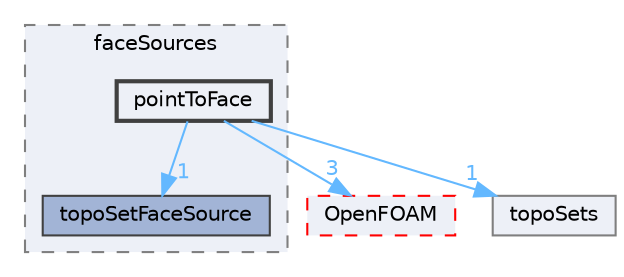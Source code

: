 digraph "src/meshTools/topoSet/faceSources/pointToFace"
{
 // LATEX_PDF_SIZE
  bgcolor="transparent";
  edge [fontname=Helvetica,fontsize=10,labelfontname=Helvetica,labelfontsize=10];
  node [fontname=Helvetica,fontsize=10,shape=box,height=0.2,width=0.4];
  compound=true
  subgraph clusterdir_fc41a0af5f1500a9330b8319fbd67c99 {
    graph [ bgcolor="#edf0f7", pencolor="grey50", label="faceSources", fontname=Helvetica,fontsize=10 style="filled,dashed", URL="dir_fc41a0af5f1500a9330b8319fbd67c99.html",tooltip=""]
  dir_bcb39a6daf7061479b2b76b433d5cd50 [label="topoSetFaceSource", fillcolor="#a2b4d6", color="grey25", style="filled", URL="dir_bcb39a6daf7061479b2b76b433d5cd50.html",tooltip=""];
  dir_84dd5a0731cf76c7328a053c9bba88e5 [label="pointToFace", fillcolor="#edf0f7", color="grey25", style="filled,bold", URL="dir_84dd5a0731cf76c7328a053c9bba88e5.html",tooltip=""];
  }
  dir_c5473ff19b20e6ec4dfe5c310b3778a8 [label="OpenFOAM", fillcolor="#edf0f7", color="red", style="filled,dashed", URL="dir_c5473ff19b20e6ec4dfe5c310b3778a8.html",tooltip=""];
  dir_cf85cbbd7fd849cf972e2760b9b27a5d [label="topoSets", fillcolor="#edf0f7", color="grey50", style="filled", URL="dir_cf85cbbd7fd849cf972e2760b9b27a5d.html",tooltip=""];
  dir_84dd5a0731cf76c7328a053c9bba88e5->dir_bcb39a6daf7061479b2b76b433d5cd50 [headlabel="1", labeldistance=1.5 headhref="dir_002965_004077.html" href="dir_002965_004077.html" color="steelblue1" fontcolor="steelblue1"];
  dir_84dd5a0731cf76c7328a053c9bba88e5->dir_c5473ff19b20e6ec4dfe5c310b3778a8 [headlabel="3", labeldistance=1.5 headhref="dir_002965_002695.html" href="dir_002965_002695.html" color="steelblue1" fontcolor="steelblue1"];
  dir_84dd5a0731cf76c7328a053c9bba88e5->dir_cf85cbbd7fd849cf972e2760b9b27a5d [headlabel="1", labeldistance=1.5 headhref="dir_002965_004081.html" href="dir_002965_004081.html" color="steelblue1" fontcolor="steelblue1"];
}
